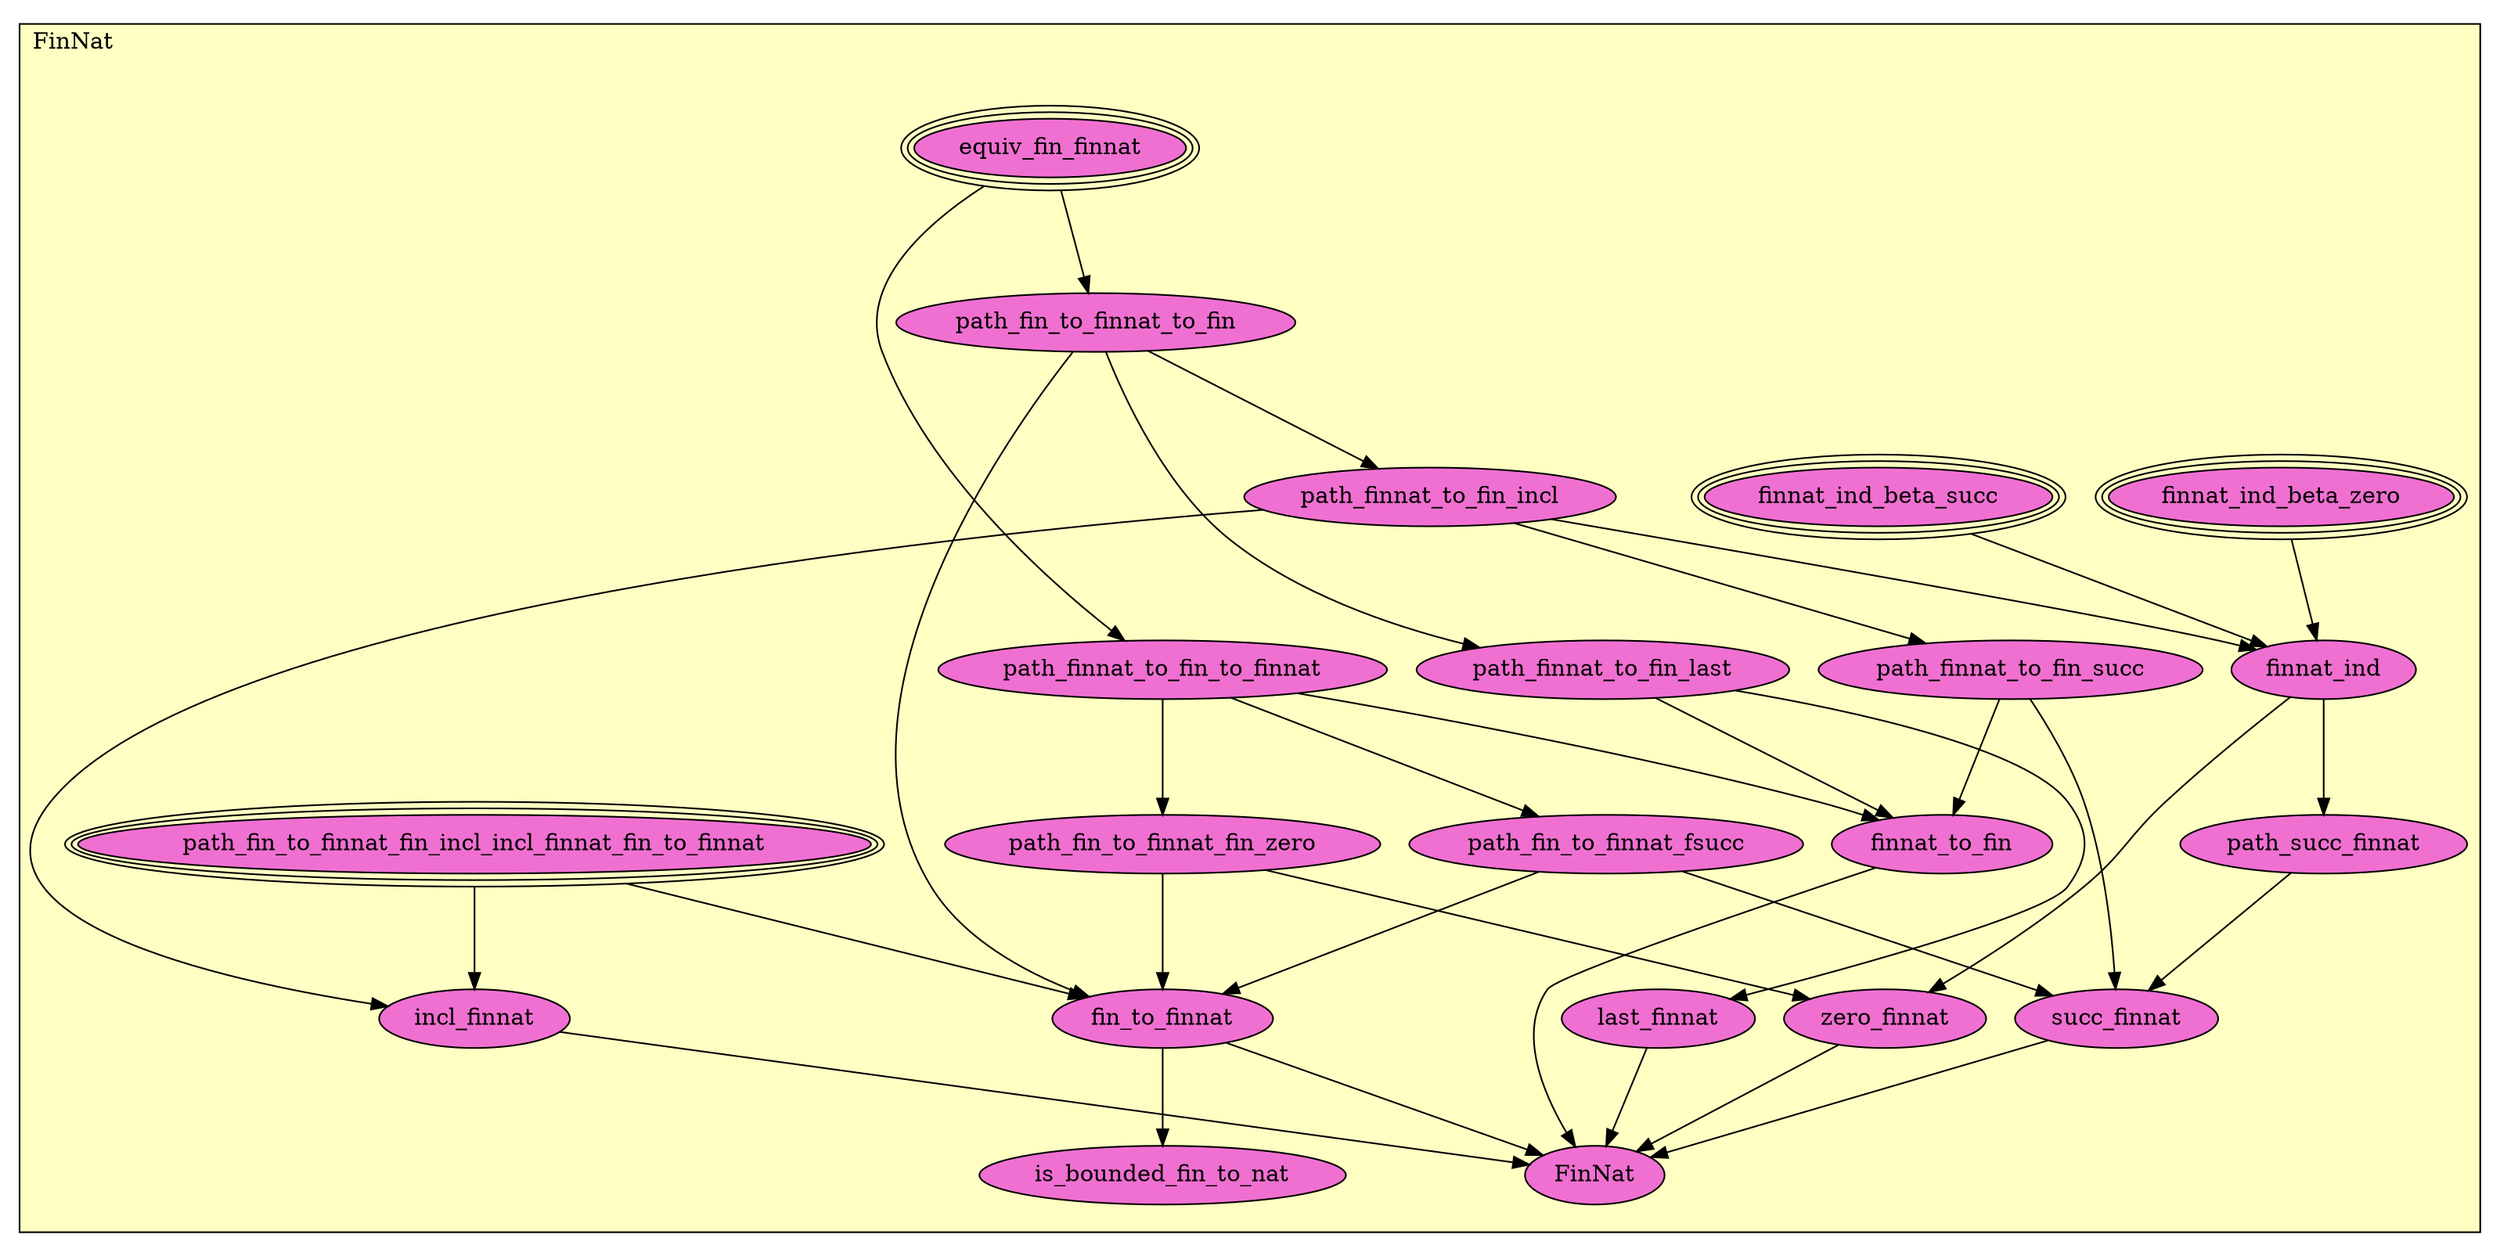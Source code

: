 digraph HoTT_Spaces_Finite_FinNat {
  graph [ratio=0.5]
  node [style=filled]
FinNat_equiv_fin_finnat [label="equiv_fin_finnat", URL=<FinNat.html#equiv_fin_finnat>, peripheries=3, fillcolor="#F070D1"] ;
FinNat_path_fin_to_finnat_to_fin [label="path_fin_to_finnat_to_fin", URL=<FinNat.html#path_fin_to_finnat_to_fin>, fillcolor="#F070D1"] ;
FinNat_path_finnat_to_fin_to_finnat [label="path_finnat_to_fin_to_finnat", URL=<FinNat.html#path_finnat_to_fin_to_finnat>, fillcolor="#F070D1"] ;
FinNat_path_finnat_to_fin_last [label="path_finnat_to_fin_last", URL=<FinNat.html#path_finnat_to_fin_last>, fillcolor="#F070D1"] ;
FinNat_path_finnat_to_fin_incl [label="path_finnat_to_fin_incl", URL=<FinNat.html#path_finnat_to_fin_incl>, fillcolor="#F070D1"] ;
FinNat_path_finnat_to_fin_succ [label="path_finnat_to_fin_succ", URL=<FinNat.html#path_finnat_to_fin_succ>, fillcolor="#F070D1"] ;
FinNat_path_fin_to_finnat_fin_zero [label="path_fin_to_finnat_fin_zero", URL=<FinNat.html#path_fin_to_finnat_fin_zero>, fillcolor="#F070D1"] ;
FinNat_path_fin_to_finnat_fsucc [label="path_fin_to_finnat_fsucc", URL=<FinNat.html#path_fin_to_finnat_fsucc>, fillcolor="#F070D1"] ;
FinNat_finnat_to_fin [label="finnat_to_fin", URL=<FinNat.html#finnat_to_fin>, fillcolor="#F070D1"] ;
FinNat_path_fin_to_finnat_fin_incl_incl_finnat_fin_to_finnat [label="path_fin_to_finnat_fin_incl_incl_finnat_fin_to_finnat", URL=<FinNat.html#path_fin_to_finnat_fin_incl_incl_finnat_fin_to_finnat>, peripheries=3, fillcolor="#F070D1"] ;
FinNat_fin_to_finnat [label="fin_to_finnat", URL=<FinNat.html#fin_to_finnat>, fillcolor="#F070D1"] ;
FinNat_is_bounded_fin_to_nat [label="is_bounded_fin_to_nat", URL=<FinNat.html#is_bounded_fin_to_nat>, fillcolor="#F070D1"] ;
FinNat_finnat_ind_beta_succ [label="finnat_ind_beta_succ", URL=<FinNat.html#finnat_ind_beta_succ>, peripheries=3, fillcolor="#F070D1"] ;
FinNat_finnat_ind_beta_zero [label="finnat_ind_beta_zero", URL=<FinNat.html#finnat_ind_beta_zero>, peripheries=3, fillcolor="#F070D1"] ;
FinNat_finnat_ind [label="finnat_ind", URL=<FinNat.html#finnat_ind>, fillcolor="#F070D1"] ;
FinNat_incl_finnat [label="incl_finnat", URL=<FinNat.html#incl_finnat>, fillcolor="#F070D1"] ;
FinNat_last_finnat [label="last_finnat", URL=<FinNat.html#last_finnat>, fillcolor="#F070D1"] ;
FinNat_path_succ_finnat [label="path_succ_finnat", URL=<FinNat.html#path_succ_finnat>, fillcolor="#F070D1"] ;
FinNat_succ_finnat [label="succ_finnat", URL=<FinNat.html#succ_finnat>, fillcolor="#F070D1"] ;
FinNat_zero_finnat [label="zero_finnat", URL=<FinNat.html#zero_finnat>, fillcolor="#F070D1"] ;
FinNat_FinNat [label="FinNat", URL=<FinNat.html#FinNat>, fillcolor="#F070D1"] ;
  FinNat_equiv_fin_finnat -> FinNat_path_fin_to_finnat_to_fin [] ;
  FinNat_equiv_fin_finnat -> FinNat_path_finnat_to_fin_to_finnat [] ;
  FinNat_path_fin_to_finnat_to_fin -> FinNat_path_finnat_to_fin_last [] ;
  FinNat_path_fin_to_finnat_to_fin -> FinNat_path_finnat_to_fin_incl [] ;
  FinNat_path_fin_to_finnat_to_fin -> FinNat_fin_to_finnat [] ;
  FinNat_path_finnat_to_fin_to_finnat -> FinNat_path_fin_to_finnat_fin_zero [] ;
  FinNat_path_finnat_to_fin_to_finnat -> FinNat_path_fin_to_finnat_fsucc [] ;
  FinNat_path_finnat_to_fin_to_finnat -> FinNat_finnat_to_fin [] ;
  FinNat_path_finnat_to_fin_last -> FinNat_finnat_to_fin [] ;
  FinNat_path_finnat_to_fin_last -> FinNat_last_finnat [] ;
  FinNat_path_finnat_to_fin_incl -> FinNat_path_finnat_to_fin_succ [] ;
  FinNat_path_finnat_to_fin_incl -> FinNat_finnat_ind [] ;
  FinNat_path_finnat_to_fin_incl -> FinNat_incl_finnat [] ;
  FinNat_path_finnat_to_fin_succ -> FinNat_finnat_to_fin [] ;
  FinNat_path_finnat_to_fin_succ -> FinNat_succ_finnat [] ;
  FinNat_path_fin_to_finnat_fin_zero -> FinNat_fin_to_finnat [] ;
  FinNat_path_fin_to_finnat_fin_zero -> FinNat_zero_finnat [] ;
  FinNat_path_fin_to_finnat_fsucc -> FinNat_fin_to_finnat [] ;
  FinNat_path_fin_to_finnat_fsucc -> FinNat_succ_finnat [] ;
  FinNat_finnat_to_fin -> FinNat_FinNat [] ;
  FinNat_path_fin_to_finnat_fin_incl_incl_finnat_fin_to_finnat -> FinNat_fin_to_finnat [] ;
  FinNat_path_fin_to_finnat_fin_incl_incl_finnat_fin_to_finnat -> FinNat_incl_finnat [] ;
  FinNat_fin_to_finnat -> FinNat_is_bounded_fin_to_nat [] ;
  FinNat_fin_to_finnat -> FinNat_FinNat [] ;
  FinNat_finnat_ind_beta_succ -> FinNat_finnat_ind [] ;
  FinNat_finnat_ind_beta_zero -> FinNat_finnat_ind [] ;
  FinNat_finnat_ind -> FinNat_path_succ_finnat [] ;
  FinNat_finnat_ind -> FinNat_zero_finnat [] ;
  FinNat_incl_finnat -> FinNat_FinNat [] ;
  FinNat_last_finnat -> FinNat_FinNat [] ;
  FinNat_path_succ_finnat -> FinNat_succ_finnat [] ;
  FinNat_succ_finnat -> FinNat_FinNat [] ;
  FinNat_zero_finnat -> FinNat_FinNat [] ;
subgraph cluster_FinNat { label="FinNat"; fillcolor="#FFFFC3"; labeljust=l; style=filled 
FinNat_FinNat; FinNat_zero_finnat; FinNat_succ_finnat; FinNat_path_succ_finnat; FinNat_last_finnat; FinNat_incl_finnat; FinNat_finnat_ind; FinNat_finnat_ind_beta_zero; FinNat_finnat_ind_beta_succ; FinNat_is_bounded_fin_to_nat; FinNat_fin_to_finnat; FinNat_path_fin_to_finnat_fin_incl_incl_finnat_fin_to_finnat; FinNat_finnat_to_fin; FinNat_path_fin_to_finnat_fsucc; FinNat_path_fin_to_finnat_fin_zero; FinNat_path_finnat_to_fin_succ; FinNat_path_finnat_to_fin_incl; FinNat_path_finnat_to_fin_last; FinNat_path_finnat_to_fin_to_finnat; FinNat_path_fin_to_finnat_to_fin; FinNat_equiv_fin_finnat; };
} /* END */
